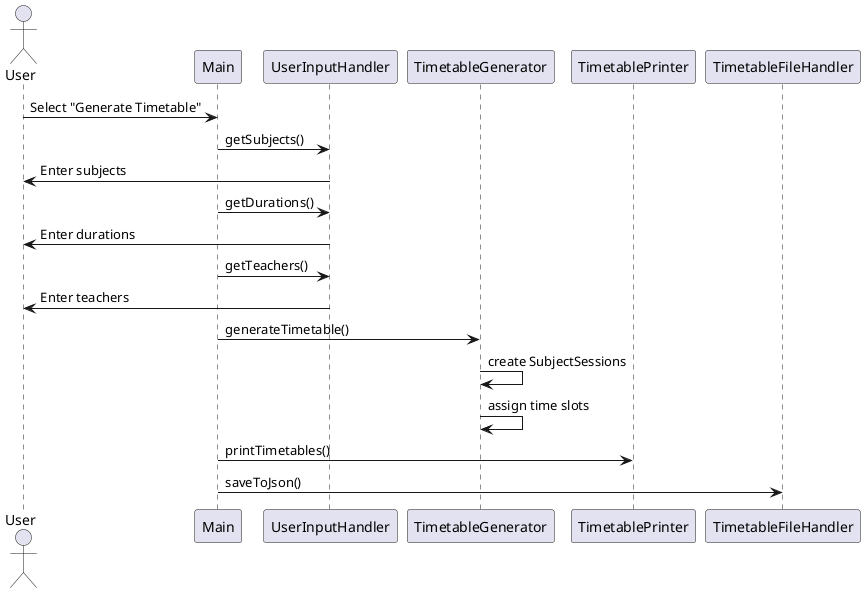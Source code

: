 @startuml
actor User
participant Main
participant UserInputHandler
participant TimetableGenerator
participant TimetablePrinter
participant TimetableFileHandler

User -> Main: Select "Generate Timetable"
Main -> UserInputHandler: getSubjects()
UserInputHandler -> User: Enter subjects
Main -> UserInputHandler: getDurations()
UserInputHandler -> User: Enter durations
Main -> UserInputHandler: getTeachers()
UserInputHandler -> User: Enter teachers
Main -> TimetableGenerator: generateTimetable()
TimetableGenerator -> TimetableGenerator: create SubjectSessions
TimetableGenerator -> TimetableGenerator: assign time slots
Main -> TimetablePrinter: printTimetables()
Main -> TimetableFileHandler: saveToJson()
@enduml